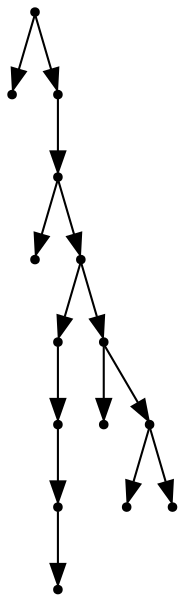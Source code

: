 digraph {
  14 [shape=point];
  0 [shape=point];
  13 [shape=point];
  12 [shape=point];
  1 [shape=point];
  11 [shape=point];
  5 [shape=point];
  4 [shape=point];
  3 [shape=point];
  2 [shape=point];
  10 [shape=point];
  6 [shape=point];
  9 [shape=point];
  7 [shape=point];
  8 [shape=point];
14 -> 0;
14 -> 13;
13 -> 12;
12 -> 1;
12 -> 11;
11 -> 5;
5 -> 4;
4 -> 3;
3 -> 2;
11 -> 10;
10 -> 6;
10 -> 9;
9 -> 7;
9 -> 8;
}
